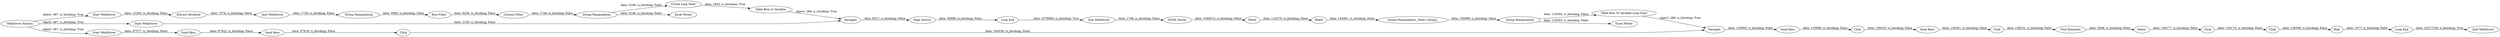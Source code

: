 digraph {
	"6728312784951398341_9" [label="Excel Writer"]
	"6728312784951398341_35" [label=Select]
	"6728312784951398341_19" [label=XPath]
	"6728312784951398341_27" [label="Send Keys"]
	"6728312784951398341_12" [label="Start WebDriver"]
	"6728312784951398341_22" [label="String Manipulation"]
	"6728312784951398341_25" [label="Start WebDriver"]
	"6728312784951398341_23" [label="Excel Writer"]
	"6728312784951398341_32" [label="Send Keys"]
	"6728312784951398341_36" [label=Click]
	"6728312784951398341_33" [label=Click]
	"6728312784951398341_14" [label="Loop End"]
	"6728312784951398341_11" [label="Table Row to Variable"]
	"6728312784951398341_5" [label="String Manipulation"]
	"6728312784951398341_17" [label="HTML Parser"]
	"6728312784951398341_6" [label="Row Filter"]
	"6728312784951398341_20" [label="String Manipulation _Multi Column_"]
	"6728312784951398341_13" [label="Page Source"]
	"6728312784951398341_7" [label="Column Filter"]
	"6728312784951398341_4" [label="Quit WebDriver"]
	"6728312784951398341_26" [label="Send Keys"]
	"6728312784951398341_31" [label=Click]
	"6728312784951398341_38" [label=Wait]
	"6728312784951398341_15" [label=Navigate]
	"6728312784951398341_30" [label="Send Keys"]
	"6728312784951398341_8" [label="String Manipulation"]
	"6728312784951398341_2" [label="Start WebDriver"]
	"6728312784951398341_16" [label="Quit WebDriver"]
	"6728312784951398341_37" [label=Click]
	"6728312784951398341_39" [label="Loop End"]
	"6728312784951398341_24" [label="Table Row To Variable Loop Start"]
	"6728312784951398341_18" [label=XPath]
	"6728312784951398341_40" [label="Quit WebDriver"]
	"6728312784951398341_3" [label="Extract Attribute"]
	"6728312784951398341_10" [label="Chunk Loop Start"]
	"6728312784951398341_34" [label="Find Elements"]
	"6728312784951398341_29" [label=Navigate]
	"6728312784951398341_1" [label="WebDriver Factory"]
	"6728312784951398341_28" [label=Click]
	"6728312784951398341_31" -> "6728312784951398341_32" [label="data: 136433; is_blocking: False"]
	"6728312784951398341_33" -> "6728312784951398341_34" [label="data: 136251; is_blocking: False"]
	"6728312784951398341_19" -> "6728312784951398341_20" [label="data: 144491; is_blocking: False"]
	"6728312784951398341_3" -> "6728312784951398341_4" [label="data: 7074; is_blocking: False"]
	"6728312784951398341_14" -> "6728312784951398341_16" [label="data: 2278985; is_blocking: True"]
	"6728312784951398341_7" -> "6728312784951398341_8" [label="data: 1749; is_blocking: False"]
	"6728312784951398341_17" -> "6728312784951398341_18" [label="data: 1048472; is_blocking: False"]
	"6728312784951398341_13" -> "6728312784951398341_14" [label="data: 59996; is_blocking: False"]
	"6728312784951398341_16" -> "6728312784951398341_17" [label="data: 1748; is_blocking: False"]
	"6728312784951398341_35" -> "6728312784951398341_36" [label="data: 136177; is_blocking: False"]
	"6728312784951398341_28" -> "6728312784951398341_29" [label="data: 104556; is_blocking: False"]
	"6728312784951398341_30" -> "6728312784951398341_31" [label="data: 135990; is_blocking: False"]
	"6728312784951398341_22" -> "6728312784951398341_24" [label="data: 135392; is_blocking: False"]
	"6728312784951398341_36" -> "6728312784951398341_37" [label="data: 136174; is_blocking: False"]
	"6728312784951398341_6" -> "6728312784951398341_7" [label="data: 6258; is_blocking: False"]
	"6728312784951398341_39" -> "6728312784951398341_40" [label="data: 23217226; is_blocking: True"]
	"6728312784951398341_4" -> "6728312784951398341_5" [label="data: 1749; is_blocking: False"]
	"6728312784951398341_8" -> "6728312784951398341_9" [label="data: 5248; is_blocking: False"]
	"6728312784951398341_10" -> "6728312784951398341_11" [label="data: 2493; is_blocking: True"]
	"6728312784951398341_37" -> "6728312784951398341_38" [label="data: 136380; is_blocking: False"]
	"6728312784951398341_29" -> "6728312784951398341_30" [label="data: 135995; is_blocking: False"]
	"6728312784951398341_8" -> "6728312784951398341_10" [label="data: 5248; is_blocking: False"]
	"6728312784951398341_20" -> "6728312784951398341_22" [label="data: 130999; is_blocking: False"]
	"6728312784951398341_38" -> "6728312784951398341_39" [label="data: 1477; is_blocking: False"]
	"6728312784951398341_34" -> "6728312784951398341_35" [label="data: 3048; is_blocking: False"]
	"6728312784951398341_22" -> "6728312784951398341_23" [label="data: 135392; is_blocking: False"]
	"6728312784951398341_15" -> "6728312784951398341_13" [label="data: 8227; is_blocking: False"]
	"6728312784951398341_24" -> "6728312784951398341_29" [label="object: 288; is_blocking: True"]
	"6728312784951398341_26" -> "6728312784951398341_27" [label="data: 87922; is_blocking: False"]
	"6728312784951398341_32" -> "6728312784951398341_33" [label="data: 136261; is_blocking: False"]
	"6728312784951398341_1" -> "6728312784951398341_25" [label="object: 487; is_blocking: True"]
	"6728312784951398341_11" -> "6728312784951398341_15" [label="object: 288; is_blocking: True"]
	"6728312784951398341_18" -> "6728312784951398341_19" [label="data: 114275; is_blocking: False"]
	"6728312784951398341_5" -> "6728312784951398341_6" [label="data: 3580; is_blocking: False"]
	"6728312784951398341_12" -> "6728312784951398341_15" [label="data: 2159; is_blocking: False"]
	"6728312784951398341_27" -> "6728312784951398341_28" [label="data: 87919; is_blocking: False"]
	"6728312784951398341_1" -> "6728312784951398341_12" [label="object: 487; is_blocking: True"]
	"6728312784951398341_2" -> "6728312784951398341_3" [label="data: 12295; is_blocking: False"]
	"6728312784951398341_25" -> "6728312784951398341_26" [label="data: 87577; is_blocking: False"]
	"6728312784951398341_1" -> "6728312784951398341_2" [label="object: 487; is_blocking: True"]
	rankdir=LR
}
